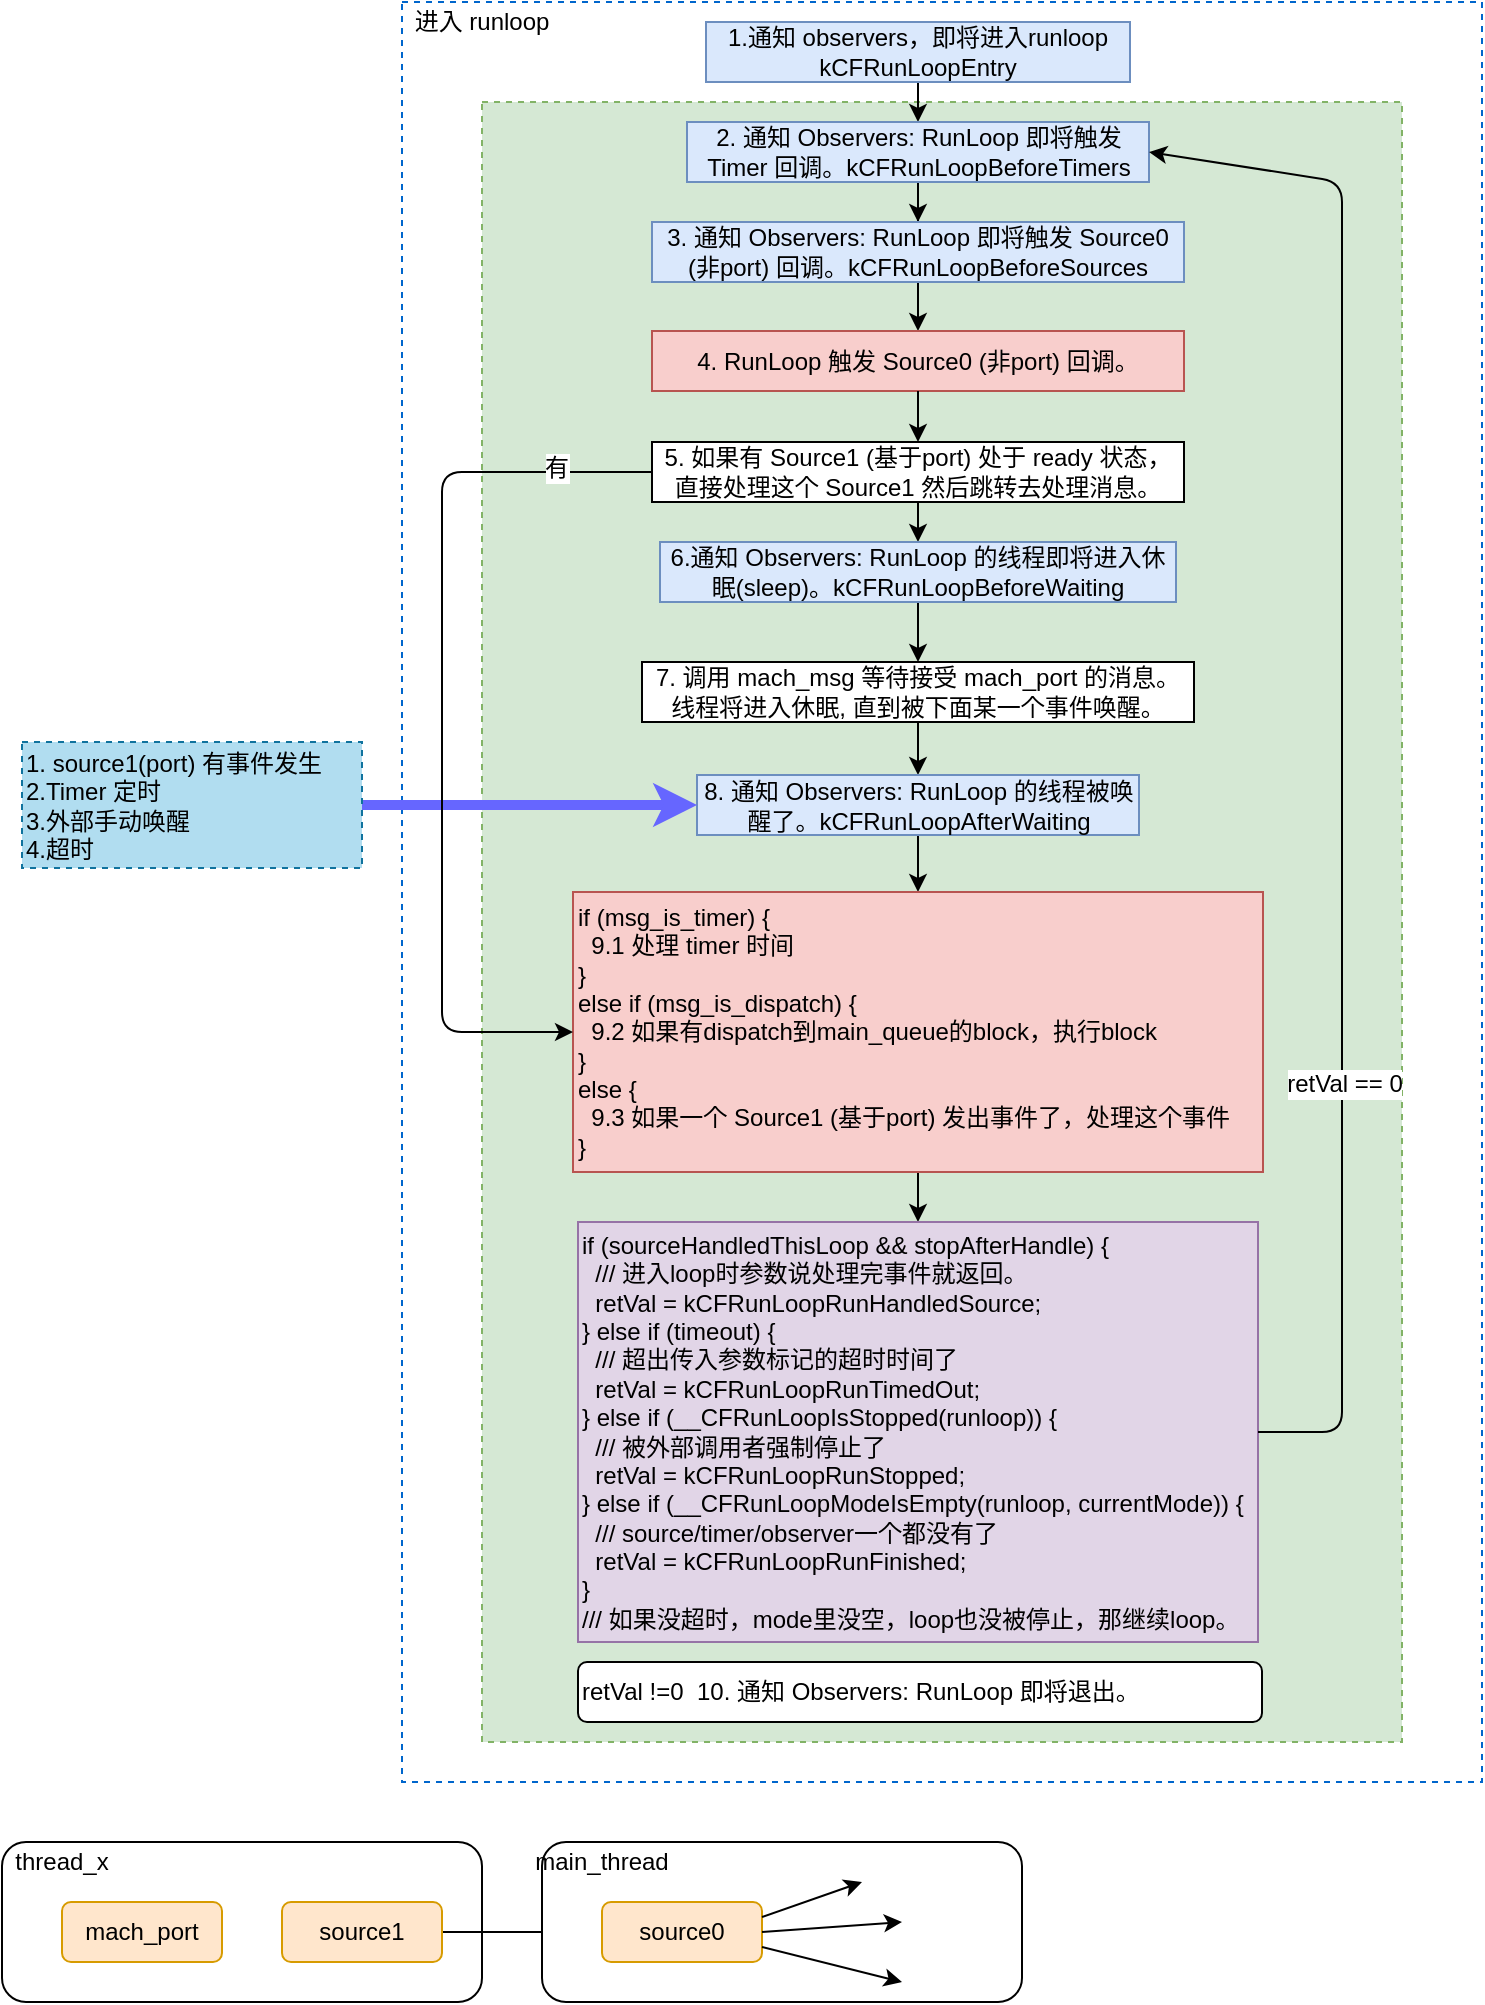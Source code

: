 <mxfile version="12.3.2" type="device" pages="1"><diagram id="q45Ksd0q_k8XsE_HBq7j" name="Page-1"><mxGraphModel dx="1782" dy="666" grid="1" gridSize="10" guides="1" tooltips="1" connect="1" arrows="1" fold="1" page="1" pageScale="1" pageWidth="850" pageHeight="1100" math="0" shadow="0"><root><mxCell id="0"/><mxCell id="1" parent="0"/><mxCell id="UOkls0wpbsfv5r9xxTcJ-3" value="" style="rounded=1;whiteSpace=wrap;html=1;" vertex="1" parent="1"><mxGeometry x="-820" y="950" width="240" height="80" as="geometry"/></mxCell><mxCell id="ruxl4EwjDTIwM-mgMJrn-2" value="" style="rounded=0;whiteSpace=wrap;html=1;dashed=1;strokeColor=#0066CC;" parent="1" vertex="1"><mxGeometry x="-620" y="30" width="540" height="890" as="geometry"/></mxCell><mxCell id="ruxl4EwjDTIwM-mgMJrn-10" value="" style="rounded=0;whiteSpace=wrap;html=1;dashed=1;strokeColor=#82b366;fillColor=#d5e8d4;" parent="1" vertex="1"><mxGeometry x="-580" y="80" width="460" height="820" as="geometry"/></mxCell><mxCell id="ruxl4EwjDTIwM-mgMJrn-28" style="edgeStyle=orthogonalEdgeStyle;rounded=0;orthogonalLoop=1;jettySize=auto;html=1;exitX=0.5;exitY=1;exitDx=0;exitDy=0;entryX=0.5;entryY=0;entryDx=0;entryDy=0;" parent="1" source="ruxl4EwjDTIwM-mgMJrn-11" target="ruxl4EwjDTIwM-mgMJrn-14" edge="1"><mxGeometry relative="1" as="geometry"><mxPoint x="-361.882" y="40" as="targetPoint"/></mxGeometry></mxCell><mxCell id="ruxl4EwjDTIwM-mgMJrn-11" value="1.通知 observers，即将进入runloop&lt;br&gt;kCFRunLoopEntry" style="rounded=0;whiteSpace=wrap;html=1;fillColor=#dae8fc;strokeColor=#6c8ebf;" parent="1" vertex="1"><mxGeometry x="-468" y="40" width="212" height="30" as="geometry"/></mxCell><mxCell id="ruxl4EwjDTIwM-mgMJrn-13" value="进入 runloop" style="text;html=1;strokeColor=none;fillColor=none;align=center;verticalAlign=middle;whiteSpace=wrap;rounded=0;" parent="1" vertex="1"><mxGeometry x="-620" y="30" width="80" height="20" as="geometry"/></mxCell><mxCell id="ruxl4EwjDTIwM-mgMJrn-30" style="edgeStyle=orthogonalEdgeStyle;rounded=0;orthogonalLoop=1;jettySize=auto;html=1;exitX=0.5;exitY=1;exitDx=0;exitDy=0;" parent="1" source="ruxl4EwjDTIwM-mgMJrn-14" target="ruxl4EwjDTIwM-mgMJrn-15" edge="1"><mxGeometry relative="1" as="geometry"/></mxCell><mxCell id="ruxl4EwjDTIwM-mgMJrn-14" value="2. 通知 Observers: RunLoop 即将触发 Timer 回调。kCFRunLoopBeforeTimers" style="rounded=0;whiteSpace=wrap;html=1;fillColor=#dae8fc;strokeColor=#6c8ebf;" parent="1" vertex="1"><mxGeometry x="-477.5" y="90" width="231" height="30" as="geometry"/></mxCell><mxCell id="ruxl4EwjDTIwM-mgMJrn-31" style="edgeStyle=orthogonalEdgeStyle;rounded=0;orthogonalLoop=1;jettySize=auto;html=1;exitX=0.5;exitY=1;exitDx=0;exitDy=0;" parent="1" source="ruxl4EwjDTIwM-mgMJrn-15" target="ruxl4EwjDTIwM-mgMJrn-17" edge="1"><mxGeometry relative="1" as="geometry"><mxPoint x="-362.333" y="190.667" as="targetPoint"/></mxGeometry></mxCell><mxCell id="ruxl4EwjDTIwM-mgMJrn-15" value="3. 通知 Observers: RunLoop 即将触发 Source0 (非port) 回调。kCFRunLoopBeforeSources" style="rounded=0;whiteSpace=wrap;html=1;fillColor=#dae8fc;strokeColor=#6c8ebf;" parent="1" vertex="1"><mxGeometry x="-495" y="140" width="266" height="30" as="geometry"/></mxCell><mxCell id="ruxl4EwjDTIwM-mgMJrn-17" value="4. RunLoop 触发 Source0 (非port) 回调。" style="rounded=0;whiteSpace=wrap;html=1;fillColor=#f8cecc;strokeColor=#b85450;" parent="1" vertex="1"><mxGeometry x="-495" y="194.5" width="266" height="30" as="geometry"/></mxCell><mxCell id="ruxl4EwjDTIwM-mgMJrn-47" style="edgeStyle=orthogonalEdgeStyle;rounded=0;orthogonalLoop=1;jettySize=auto;html=1;exitX=0.5;exitY=1;exitDx=0;exitDy=0;entryX=0.5;entryY=0;entryDx=0;entryDy=0;strokeColor=#000000;strokeWidth=1;" parent="1" source="ruxl4EwjDTIwM-mgMJrn-17" target="ruxl4EwjDTIwM-mgMJrn-19" edge="1"><mxGeometry relative="1" as="geometry"><mxPoint x="-362.333" y="320" as="sourcePoint"/></mxGeometry></mxCell><mxCell id="ruxl4EwjDTIwM-mgMJrn-34" style="edgeStyle=orthogonalEdgeStyle;rounded=0;orthogonalLoop=1;jettySize=auto;html=1;exitX=0.5;exitY=1;exitDx=0;exitDy=0;entryX=0.5;entryY=0;entryDx=0;entryDy=0;" parent="1" source="ruxl4EwjDTIwM-mgMJrn-19" target="ruxl4EwjDTIwM-mgMJrn-20" edge="1"><mxGeometry relative="1" as="geometry"/></mxCell><mxCell id="ruxl4EwjDTIwM-mgMJrn-19" value="5. 如果有 Source1 (基于port) 处于 ready 状态，直接处理这个 Source1 然后跳转去处理消息。" style="rounded=0;whiteSpace=wrap;html=1;" parent="1" vertex="1"><mxGeometry x="-495" y="250" width="266" height="30" as="geometry"/></mxCell><mxCell id="ruxl4EwjDTIwM-mgMJrn-35" style="edgeStyle=orthogonalEdgeStyle;rounded=0;orthogonalLoop=1;jettySize=auto;html=1;exitX=0.5;exitY=1;exitDx=0;exitDy=0;entryX=0.5;entryY=0;entryDx=0;entryDy=0;" parent="1" source="ruxl4EwjDTIwM-mgMJrn-20" target="ruxl4EwjDTIwM-mgMJrn-21" edge="1"><mxGeometry relative="1" as="geometry"/></mxCell><mxCell id="ruxl4EwjDTIwM-mgMJrn-20" value="6.通知 Observers: RunLoop 的线程即将进入休眠(sleep)。kCFRunLoopBeforeWaiting" style="rounded=0;whiteSpace=wrap;html=1;fillColor=#dae8fc;strokeColor=#6c8ebf;" parent="1" vertex="1"><mxGeometry x="-491" y="300" width="258" height="30" as="geometry"/></mxCell><mxCell id="ruxl4EwjDTIwM-mgMJrn-36" style="edgeStyle=orthogonalEdgeStyle;rounded=0;orthogonalLoop=1;jettySize=auto;html=1;exitX=0.5;exitY=1;exitDx=0;exitDy=0;entryX=0.5;entryY=0;entryDx=0;entryDy=0;" parent="1" source="ruxl4EwjDTIwM-mgMJrn-21" target="ruxl4EwjDTIwM-mgMJrn-22" edge="1"><mxGeometry relative="1" as="geometry"/></mxCell><mxCell id="ruxl4EwjDTIwM-mgMJrn-21" value="7. 调用 mach_msg 等待接受 mach_port 的消息。线程将进入休眠, 直到被下面某一个事件唤醒。" style="rounded=0;whiteSpace=wrap;html=1;" parent="1" vertex="1"><mxGeometry x="-500" y="360" width="276" height="30" as="geometry"/></mxCell><mxCell id="ruxl4EwjDTIwM-mgMJrn-37" style="edgeStyle=orthogonalEdgeStyle;rounded=0;orthogonalLoop=1;jettySize=auto;html=1;exitX=0.5;exitY=1;exitDx=0;exitDy=0;entryX=0.5;entryY=0;entryDx=0;entryDy=0;" parent="1" source="ruxl4EwjDTIwM-mgMJrn-22" target="ruxl4EwjDTIwM-mgMJrn-24" edge="1"><mxGeometry relative="1" as="geometry"/></mxCell><mxCell id="ruxl4EwjDTIwM-mgMJrn-22" value="8. 通知 Observers: RunLoop 的线程被唤醒了。kCFRunLoopAfterWaiting" style="rounded=0;whiteSpace=wrap;html=1;fillColor=#dae8fc;strokeColor=#6c8ebf;" parent="1" vertex="1"><mxGeometry x="-472.5" y="416.5" width="221" height="30" as="geometry"/></mxCell><mxCell id="wFBPKzqE8Xqrwad0KajS-3" value="" style="edgeStyle=orthogonalEdgeStyle;rounded=0;orthogonalLoop=1;jettySize=auto;html=1;" parent="1" source="ruxl4EwjDTIwM-mgMJrn-24" target="ruxl4EwjDTIwM-mgMJrn-26" edge="1"><mxGeometry relative="1" as="geometry"/></mxCell><mxCell id="ruxl4EwjDTIwM-mgMJrn-24" value="&lt;div&gt;if (msg_is_timer) {&amp;nbsp;&lt;/div&gt;&lt;div&gt;&amp;nbsp; 9.1 处理 timer 时间&lt;/div&gt;&lt;div&gt;}&amp;nbsp;&lt;/div&gt;&lt;div&gt;else if (msg_is_dispatch) {&lt;span&gt;&amp;nbsp; &amp;nbsp; &amp;nbsp;&amp;nbsp;&lt;/span&gt;&lt;/div&gt;&amp;nbsp; 9.2 如果有dispatch到main_queue的block，执行block&lt;div&gt;&lt;span&gt;}&amp;nbsp;&lt;/span&gt;&lt;/div&gt;&lt;div&gt;&lt;span&gt;else {&lt;/span&gt;&lt;/div&gt;&lt;div&gt;&amp;nbsp; 9.3 如果一个 Source1 (基于port) 发出事件了，处理这个事件&amp;nbsp;&amp;nbsp;&lt;/div&gt;&lt;div&gt;}&lt;/div&gt;" style="rounded=0;whiteSpace=wrap;html=1;align=left;fillColor=#f8cecc;strokeColor=#b85450;" parent="1" vertex="1"><mxGeometry x="-534.5" y="475" width="345" height="140" as="geometry"/></mxCell><mxCell id="ruxl4EwjDTIwM-mgMJrn-26" value="&lt;div&gt;if (sourceHandledThisLoop &amp;amp;&amp;amp; stopAfterHandle) {&lt;/div&gt;&lt;div&gt;&amp;nbsp; /// 进入loop时参数说处理完事件就返回。&lt;/div&gt;&lt;div&gt;&amp;nbsp; retVal = kCFRunLoopRunHandledSource;&lt;/div&gt;&lt;div&gt;} else if (timeout) {&lt;/div&gt;&lt;div&gt;&amp;nbsp; /// 超出传入参数标记的超时时间了&lt;/div&gt;&lt;div&gt;&amp;nbsp; retVal = kCFRunLoopRunTimedOut;&lt;/div&gt;&lt;div&gt;} else if (__CFRunLoopIsStopped(runloop)) {&lt;/div&gt;&lt;div&gt;&amp;nbsp; /// 被外部调用者强制停止了&lt;/div&gt;&lt;div&gt;&amp;nbsp; retVal = kCFRunLoopRunStopped;&lt;/div&gt;&lt;div&gt;} else if (__CFRunLoopModeIsEmpty(runloop, currentMode)) {&lt;/div&gt;&lt;div&gt;&amp;nbsp; /// source/timer/observer一个都没有了&lt;/div&gt;&lt;div&gt;&amp;nbsp; retVal = kCFRunLoopRunFinished;&lt;/div&gt;&lt;div&gt;}&lt;/div&gt;&lt;div&gt;&lt;span&gt;/// 如果没超时，mode里没空，loop也没被停止，那继续loop。&lt;/span&gt;&lt;/div&gt;" style="rounded=0;whiteSpace=wrap;html=1;align=left;fillColor=#e1d5e7;strokeColor=#9673a6;" parent="1" vertex="1"><mxGeometry x="-532" y="640" width="340" height="210" as="geometry"/></mxCell><mxCell id="ruxl4EwjDTIwM-mgMJrn-44" style="edgeStyle=orthogonalEdgeStyle;rounded=0;orthogonalLoop=1;jettySize=auto;html=1;exitX=1;exitY=0.5;exitDx=0;exitDy=0;entryX=0;entryY=0.5;entryDx=0;entryDy=0;strokeWidth=5;strokeColor=#6666FF;" parent="1" source="ruxl4EwjDTIwM-mgMJrn-42" target="ruxl4EwjDTIwM-mgMJrn-22" edge="1"><mxGeometry relative="1" as="geometry"/></mxCell><mxCell id="ruxl4EwjDTIwM-mgMJrn-42" value="1. source1(port) 有事件发生&lt;br&gt;2.Timer 定时&lt;br&gt;3.外部手动唤醒&lt;br&gt;4.超时" style="rounded=0;whiteSpace=wrap;html=1;dashed=1;strokeColor=#10739e;align=left;fillColor=#b1ddf0;" parent="1" vertex="1"><mxGeometry x="-810" y="400" width="170" height="63" as="geometry"/></mxCell><mxCell id="wFBPKzqE8Xqrwad0KajS-4" value="" style="endArrow=classic;html=1;exitX=0;exitY=0.5;exitDx=0;exitDy=0;entryX=0;entryY=0.5;entryDx=0;entryDy=0;" parent="1" source="ruxl4EwjDTIwM-mgMJrn-19" target="ruxl4EwjDTIwM-mgMJrn-24" edge="1"><mxGeometry width="50" height="50" relative="1" as="geometry"><mxPoint x="-720" y="370" as="sourcePoint"/><mxPoint x="-670" y="320" as="targetPoint"/><Array as="points"><mxPoint x="-600" y="265"/><mxPoint x="-600" y="545"/></Array></mxGeometry></mxCell><mxCell id="wFBPKzqE8Xqrwad0KajS-5" value="有" style="text;html=1;align=center;verticalAlign=middle;resizable=0;points=[];;labelBackgroundColor=#ffffff;" parent="wFBPKzqE8Xqrwad0KajS-4" vertex="1" connectable="0"><mxGeometry x="-0.79" y="-2" relative="1" as="geometry"><mxPoint x="-1" as="offset"/></mxGeometry></mxCell><mxCell id="wFBPKzqE8Xqrwad0KajS-6" value="" style="endArrow=classic;html=1;exitX=1;exitY=0.5;exitDx=0;exitDy=0;entryX=1;entryY=0.5;entryDx=0;entryDy=0;" parent="1" source="ruxl4EwjDTIwM-mgMJrn-26" target="ruxl4EwjDTIwM-mgMJrn-14" edge="1"><mxGeometry width="50" height="50" relative="1" as="geometry"><mxPoint x="-680" y="790" as="sourcePoint"/><mxPoint x="-10" y="90" as="targetPoint"/><Array as="points"><mxPoint x="-150" y="745"/><mxPoint x="-150" y="120"/></Array></mxGeometry></mxCell><mxCell id="wFBPKzqE8Xqrwad0KajS-8" value="retVal == 0" style="text;html=1;align=center;verticalAlign=middle;resizable=0;points=[];;labelBackgroundColor=#ffffff;" parent="wFBPKzqE8Xqrwad0KajS-6" vertex="1" connectable="0"><mxGeometry x="-0.434" y="-1" relative="1" as="geometry"><mxPoint as="offset"/></mxGeometry></mxCell><mxCell id="wFBPKzqE8Xqrwad0KajS-7" value="retVal !=0&amp;nbsp; 10. 通知 Observers: RunLoop 即将退出。" style="rounded=1;whiteSpace=wrap;html=1;align=left;" parent="1" vertex="1"><mxGeometry x="-532" y="860" width="342" height="30" as="geometry"/></mxCell><mxCell id="UOkls0wpbsfv5r9xxTcJ-1" value="mach_port" style="rounded=1;whiteSpace=wrap;html=1;fillColor=#ffe6cc;strokeColor=#d79b00;" vertex="1" parent="1"><mxGeometry x="-790" y="980" width="80" height="30" as="geometry"/></mxCell><mxCell id="UOkls0wpbsfv5r9xxTcJ-9" style="edgeStyle=orthogonalEdgeStyle;rounded=0;orthogonalLoop=1;jettySize=auto;html=1;exitX=1;exitY=0.5;exitDx=0;exitDy=0;entryX=0;entryY=0.5;entryDx=0;entryDy=0;" edge="1" parent="1" source="UOkls0wpbsfv5r9xxTcJ-2" target="UOkls0wpbsfv5r9xxTcJ-6"><mxGeometry relative="1" as="geometry"/></mxCell><mxCell id="UOkls0wpbsfv5r9xxTcJ-2" value="source1" style="rounded=1;whiteSpace=wrap;html=1;fillColor=#ffe6cc;strokeColor=#d79b00;" vertex="1" parent="1"><mxGeometry x="-680" y="980" width="80" height="30" as="geometry"/></mxCell><mxCell id="UOkls0wpbsfv5r9xxTcJ-4" value="thread_x" style="text;html=1;strokeColor=none;fillColor=none;align=center;verticalAlign=middle;whiteSpace=wrap;rounded=0;" vertex="1" parent="1"><mxGeometry x="-810" y="950" width="40" height="20" as="geometry"/></mxCell><mxCell id="UOkls0wpbsfv5r9xxTcJ-5" value="" style="rounded=1;whiteSpace=wrap;html=1;" vertex="1" parent="1"><mxGeometry x="-550" y="950" width="240" height="80" as="geometry"/></mxCell><mxCell id="UOkls0wpbsfv5r9xxTcJ-6" value="source0" style="rounded=1;whiteSpace=wrap;html=1;fillColor=#ffe6cc;strokeColor=#d79b00;" vertex="1" parent="1"><mxGeometry x="-520" y="980" width="80" height="30" as="geometry"/></mxCell><mxCell id="UOkls0wpbsfv5r9xxTcJ-8" value="main_thread" style="text;html=1;strokeColor=none;fillColor=none;align=center;verticalAlign=middle;whiteSpace=wrap;rounded=0;" vertex="1" parent="1"><mxGeometry x="-540" y="950" width="40" height="20" as="geometry"/></mxCell><mxCell id="UOkls0wpbsfv5r9xxTcJ-12" value="" style="endArrow=classic;html=1;exitX=1;exitY=0.25;exitDx=0;exitDy=0;" edge="1" parent="1" source="UOkls0wpbsfv5r9xxTcJ-6"><mxGeometry width="50" height="50" relative="1" as="geometry"><mxPoint x="-400" y="1010" as="sourcePoint"/><mxPoint x="-390" y="970" as="targetPoint"/></mxGeometry></mxCell><mxCell id="UOkls0wpbsfv5r9xxTcJ-13" value="" style="endArrow=classic;html=1;exitX=1;exitY=0.5;exitDx=0;exitDy=0;" edge="1" parent="1" source="UOkls0wpbsfv5r9xxTcJ-6"><mxGeometry width="50" height="50" relative="1" as="geometry"><mxPoint x="-430" y="997.5" as="sourcePoint"/><mxPoint x="-370" y="990" as="targetPoint"/></mxGeometry></mxCell><mxCell id="UOkls0wpbsfv5r9xxTcJ-15" value="" style="endArrow=classic;html=1;exitX=1;exitY=0.75;exitDx=0;exitDy=0;" edge="1" parent="1" source="UOkls0wpbsfv5r9xxTcJ-6"><mxGeometry width="50" height="50" relative="1" as="geometry"><mxPoint x="-440" y="1000" as="sourcePoint"/><mxPoint x="-370" y="1020" as="targetPoint"/></mxGeometry></mxCell></root></mxGraphModel></diagram></mxfile>